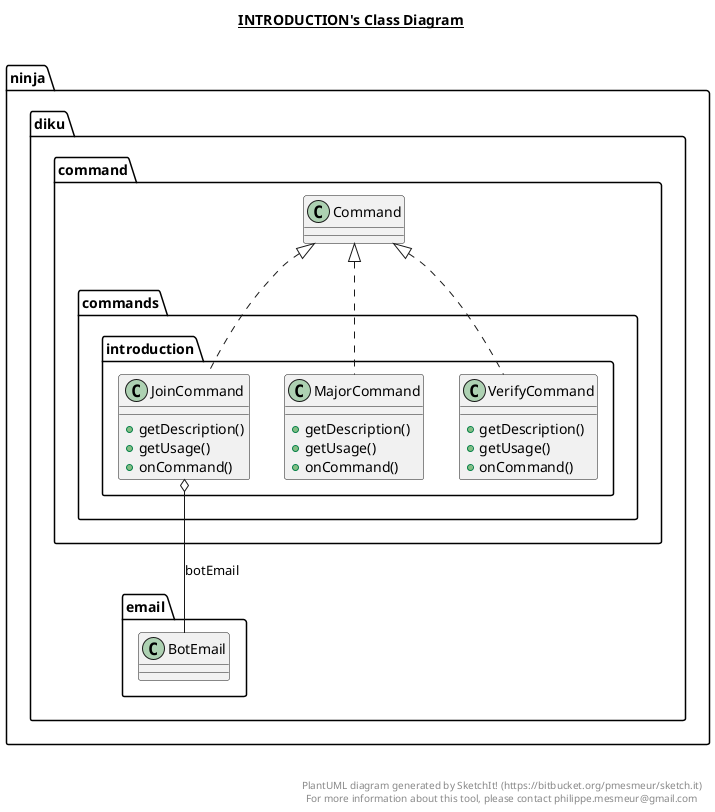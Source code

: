 @startuml

title __INTRODUCTION's Class Diagram__\n

  namespace ninja.diku.command {
    namespace commands.introduction {
      class ninja.diku.command.commands.introduction.JoinCommand {
          + getDescription()
          + getUsage()
          + onCommand()
      }
    }
  }
  

  namespace ninja.diku.command {
    namespace commands.introduction {
      class ninja.diku.command.commands.introduction.MajorCommand {
          + getDescription()
          + getUsage()
          + onCommand()
      }
    }
  }
  

  namespace ninja.diku.command {
    namespace commands.introduction {
      class ninja.diku.command.commands.introduction.VerifyCommand {
          + getDescription()
          + getUsage()
          + onCommand()
      }
    }
  }
  

  ninja.diku.command.commands.introduction.JoinCommand .up.|> ninja.diku.command.Command
  ninja.diku.command.commands.introduction.JoinCommand o-- ninja.diku.email.BotEmail : botEmail
  ninja.diku.command.commands.introduction.MajorCommand .up.|> ninja.diku.command.Command
  ninja.diku.command.commands.introduction.VerifyCommand .up.|> ninja.diku.command.Command


right footer


PlantUML diagram generated by SketchIt! (https://bitbucket.org/pmesmeur/sketch.it)
For more information about this tool, please contact philippe.mesmeur@gmail.com
endfooter

@enduml
